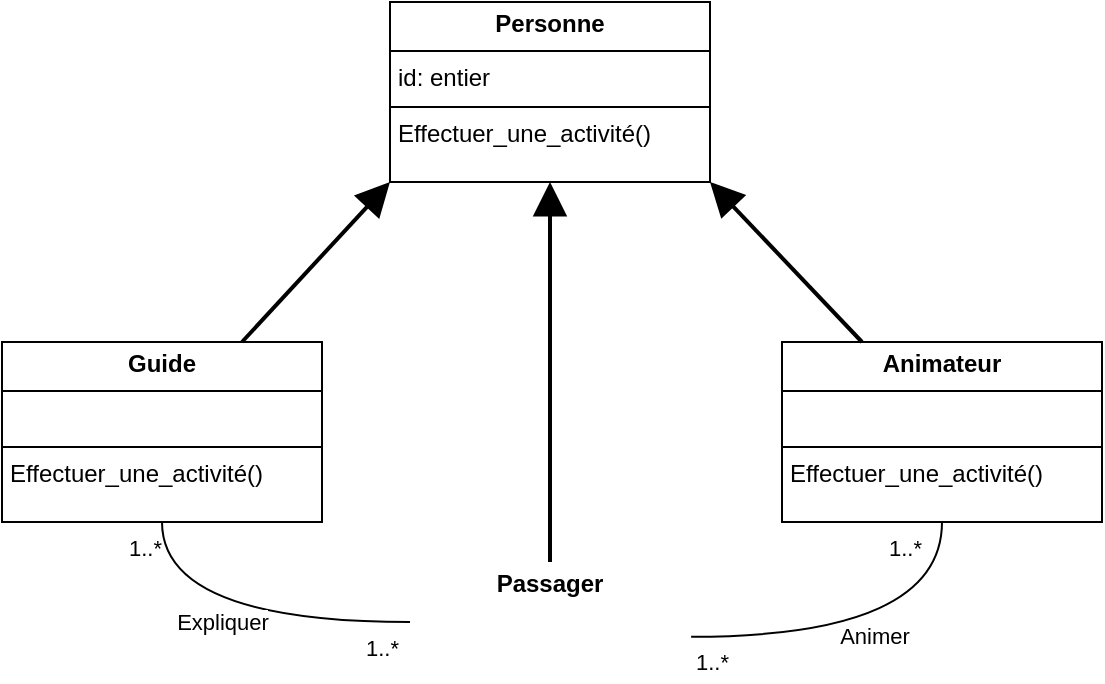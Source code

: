 <mxfile version="28.2.5">
  <diagram name="Page-1" id="RosI9yKeK19fPfaOOAUe">
    <mxGraphModel dx="988" dy="555" grid="1" gridSize="10" guides="1" tooltips="1" connect="1" arrows="1" fold="1" page="1" pageScale="1" pageWidth="827" pageHeight="1169" math="0" shadow="0">
      <root>
        <mxCell id="0" />
        <mxCell id="1" parent="0" />
        <mxCell id="10YRWulbpqrgxe2-boL8-2" value="&lt;p style=&quot;margin:0px;margin-top:4px;text-align:center;&quot;&gt;&lt;b&gt;Passager&lt;/b&gt;&lt;/p&gt;" style="verticalAlign=top;align=left;overflow=fill;html=1;whiteSpace=wrap;fillColor=light-dark(#FFFFFF,#FFFFFF);fontColor=light-dark(#000000,#000000);strokeColor=none;" vertex="1" parent="1">
          <mxGeometry x="344" y="320" width="140" height="60" as="geometry" />
        </mxCell>
        <mxCell id="10YRWulbpqrgxe2-boL8-7" value="&lt;p style=&quot;margin:0px;margin-top:4px;text-align:center;&quot;&gt;&lt;b&gt;Personne&lt;/b&gt;&lt;/p&gt;&lt;hr style=&quot;border-style:solid;&quot; size=&quot;1&quot;&gt;&lt;p style=&quot;margin:0px;margin-left:4px;&quot;&gt;id: entier&lt;/p&gt;&lt;hr style=&quot;border-style:solid;&quot; size=&quot;1&quot;&gt;&lt;p style=&quot;margin:0px;margin-left:4px;&quot;&gt;Effectuer_une_activité()&lt;/p&gt;" style="verticalAlign=top;align=left;overflow=fill;html=1;whiteSpace=wrap;fillColor=light-dark(#FFFFFF,#FFFFFF);strokeColor=light-dark(#000000,#000000);fontColor=light-dark(#000000,#000000);" vertex="1" parent="1">
          <mxGeometry x="334" y="40" width="160" height="90" as="geometry" />
        </mxCell>
        <mxCell id="10YRWulbpqrgxe2-boL8-10" value="&lt;p style=&quot;margin:0px;margin-top:4px;text-align:center;&quot;&gt;&lt;b&gt;Guide&lt;/b&gt;&lt;/p&gt;&lt;hr style=&quot;border-style:solid;&quot; size=&quot;1&quot;&gt;&lt;p style=&quot;margin:0px;margin-left:4px;&quot;&gt;&lt;br&gt;&lt;/p&gt;&lt;hr style=&quot;border-style:solid;&quot; size=&quot;1&quot;&gt;&lt;p style=&quot;margin:0px;margin-left:4px;&quot;&gt;Effectuer_une_activité()&lt;/p&gt;" style="verticalAlign=top;align=left;overflow=fill;html=1;whiteSpace=wrap;fillColor=light-dark(#FFFFFF,#FFFFFF);strokeColor=light-dark(#000000,#000000);fontColor=light-dark(#000000,#000000);" vertex="1" parent="1">
          <mxGeometry x="140" y="210" width="160" height="90" as="geometry" />
        </mxCell>
        <mxCell id="10YRWulbpqrgxe2-boL8-11" value="&lt;p style=&quot;margin:0px;margin-top:4px;text-align:center;&quot;&gt;&lt;b&gt;Animateur&lt;/b&gt;&lt;/p&gt;&lt;hr style=&quot;border-style:solid;&quot; size=&quot;1&quot;&gt;&lt;p style=&quot;margin:0px;margin-left:4px;&quot;&gt;&lt;br&gt;&lt;/p&gt;&lt;hr style=&quot;border-style:solid;&quot; size=&quot;1&quot;&gt;&lt;p style=&quot;margin:0px;margin-left:4px;&quot;&gt;Effectuer_une_activité()&lt;/p&gt;" style="verticalAlign=top;align=left;overflow=fill;html=1;whiteSpace=wrap;fillColor=light-dark(#FFFFFF,#FFFFFF);strokeColor=light-dark(#000000,#000000);fontColor=light-dark(#000000,#000000);" vertex="1" parent="1">
          <mxGeometry x="530" y="210" width="160" height="90" as="geometry" />
        </mxCell>
        <mxCell id="10YRWulbpqrgxe2-boL8-12" value="" style="endArrow=block;endSize=12;html=1;rounded=0;exitX=0.75;exitY=0;exitDx=0;exitDy=0;strokeWidth=2;endFill=1;entryX=0;entryY=1;entryDx=0;entryDy=0;" edge="1" parent="1" source="10YRWulbpqrgxe2-boL8-10" target="10YRWulbpqrgxe2-boL8-7">
          <mxGeometry width="160" relative="1" as="geometry">
            <mxPoint x="330" y="170" as="sourcePoint" />
            <mxPoint x="374" y="130" as="targetPoint" />
          </mxGeometry>
        </mxCell>
        <mxCell id="10YRWulbpqrgxe2-boL8-13" value="" style="endArrow=block;endSize=12;html=1;rounded=0;strokeWidth=2;endFill=1;entryX=1;entryY=1;entryDx=0;entryDy=0;exitX=0.25;exitY=0;exitDx=0;exitDy=0;" edge="1" parent="1" source="10YRWulbpqrgxe2-boL8-11" target="10YRWulbpqrgxe2-boL8-7">
          <mxGeometry width="160" relative="1" as="geometry">
            <mxPoint x="520" y="190" as="sourcePoint" />
            <mxPoint x="374" y="160" as="targetPoint" />
          </mxGeometry>
        </mxCell>
        <mxCell id="10YRWulbpqrgxe2-boL8-14" value="" style="endArrow=block;endSize=12;html=1;rounded=0;strokeWidth=2;endFill=1;entryX=0.5;entryY=1;entryDx=0;entryDy=0;exitX=0.5;exitY=0;exitDx=0;exitDy=0;" edge="1" parent="1" source="10YRWulbpqrgxe2-boL8-2" target="10YRWulbpqrgxe2-boL8-7">
          <mxGeometry width="160" relative="1" as="geometry">
            <mxPoint x="456" y="290" as="sourcePoint" />
            <mxPoint x="380" y="210" as="targetPoint" />
          </mxGeometry>
        </mxCell>
        <mxCell id="10YRWulbpqrgxe2-boL8-15" value="Animer" style="endArrow=none;html=1;endSize=12;startArrow=none;startSize=14;startFill=0;edgeStyle=orthogonalEdgeStyle;rounded=0;endFill=0;entryX=0.5;entryY=1;entryDx=0;entryDy=0;exitX=1.004;exitY=0.623;exitDx=0;exitDy=0;exitPerimeter=0;curved=1;" edge="1" parent="1" source="10YRWulbpqrgxe2-boL8-2" target="10YRWulbpqrgxe2-boL8-11">
          <mxGeometry relative="1" as="geometry">
            <mxPoint x="494" y="360" as="sourcePoint" />
            <mxPoint x="654" y="360" as="targetPoint" />
            <Array as="points">
              <mxPoint x="610" y="357" />
            </Array>
            <mxPoint as="offset" />
          </mxGeometry>
        </mxCell>
        <mxCell id="10YRWulbpqrgxe2-boL8-16" value="1..*" style="edgeLabel;resizable=0;html=1;align=left;verticalAlign=top;" connectable="0" vertex="1" parent="10YRWulbpqrgxe2-boL8-15">
          <mxGeometry x="-1" relative="1" as="geometry" />
        </mxCell>
        <mxCell id="10YRWulbpqrgxe2-boL8-17" value="1..*" style="edgeLabel;resizable=0;html=1;align=right;verticalAlign=top;" connectable="0" vertex="1" parent="10YRWulbpqrgxe2-boL8-15">
          <mxGeometry x="1" relative="1" as="geometry">
            <mxPoint x="-10" as="offset" />
          </mxGeometry>
        </mxCell>
        <mxCell id="10YRWulbpqrgxe2-boL8-18" value="Expliquer" style="endArrow=none;html=1;endSize=12;startArrow=none;startSize=14;startFill=0;edgeStyle=orthogonalEdgeStyle;rounded=0;endFill=0;entryX=0.5;entryY=1;entryDx=0;entryDy=0;exitX=0;exitY=0.5;exitDx=0;exitDy=0;curved=1;" edge="1" parent="1" source="10YRWulbpqrgxe2-boL8-2" target="10YRWulbpqrgxe2-boL8-10">
          <mxGeometry x="0.081" relative="1" as="geometry">
            <mxPoint x="324" y="350" as="sourcePoint" />
            <mxPoint x="200" y="300" as="targetPoint" />
            <mxPoint as="offset" />
          </mxGeometry>
        </mxCell>
        <mxCell id="10YRWulbpqrgxe2-boL8-19" value="1..*" style="edgeLabel;resizable=0;html=1;align=left;verticalAlign=top;" connectable="0" vertex="1" parent="10YRWulbpqrgxe2-boL8-18">
          <mxGeometry x="-1" relative="1" as="geometry">
            <mxPoint x="-24" as="offset" />
          </mxGeometry>
        </mxCell>
        <mxCell id="10YRWulbpqrgxe2-boL8-20" value="1..*" style="edgeLabel;resizable=0;html=1;align=right;verticalAlign=top;" connectable="0" vertex="1" parent="10YRWulbpqrgxe2-boL8-18">
          <mxGeometry x="1" relative="1" as="geometry" />
        </mxCell>
      </root>
    </mxGraphModel>
  </diagram>
</mxfile>
